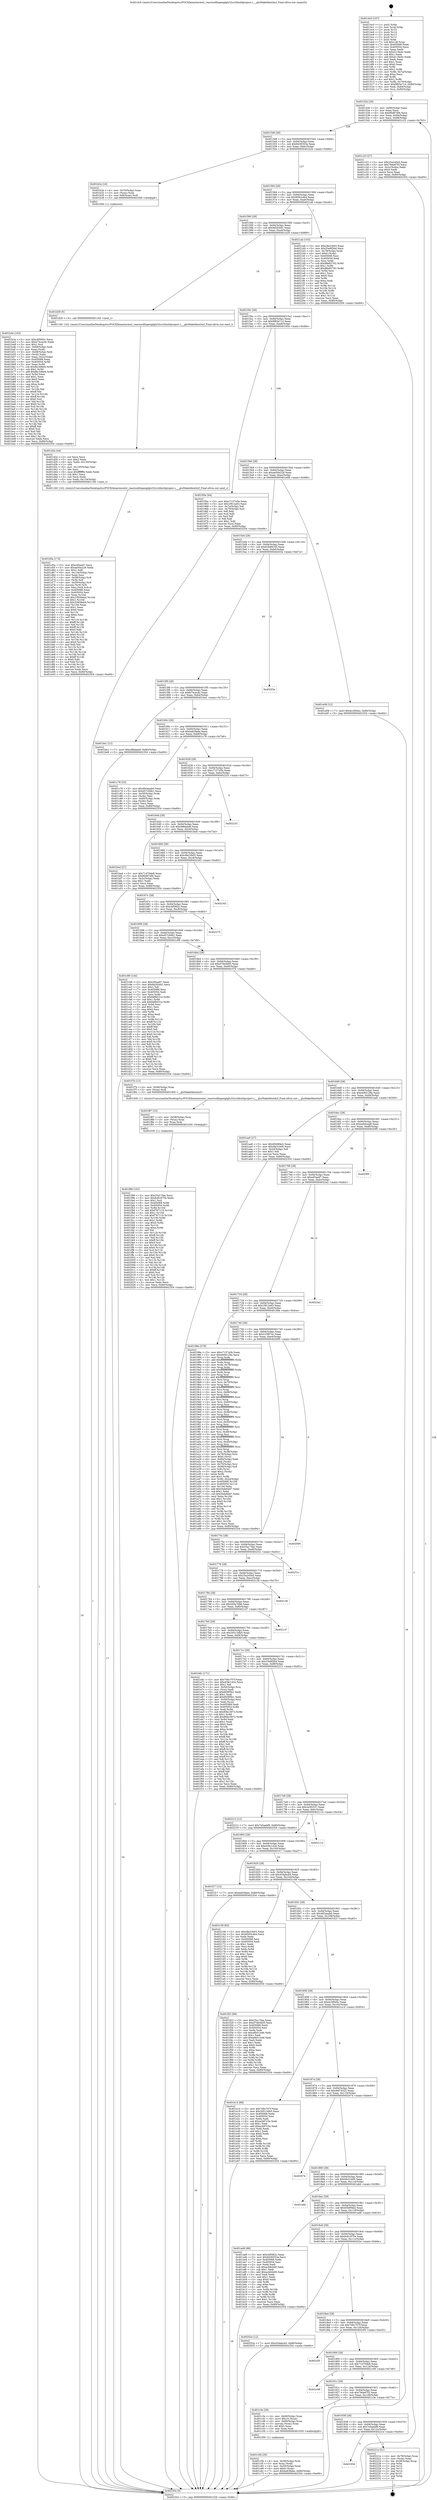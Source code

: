 digraph "0x4014c0" {
  label = "0x4014c0 (/mnt/c/Users/mathe/Desktop/tcc/POCII/binaries/extr_reactosdllopenglglu32srclibutilproject.c___gluMakeIdentityf_Final-ollvm.out::main(0))"
  labelloc = "t"
  node[shape=record]

  Entry [label="",width=0.3,height=0.3,shape=circle,fillcolor=black,style=filled]
  "0x40152b" [label="{
     0x40152b [29]\l
     | [instrs]\l
     &nbsp;&nbsp;0x40152b \<+3\>: mov -0x80(%rbp),%eax\l
     &nbsp;&nbsp;0x40152e \<+2\>: mov %eax,%ecx\l
     &nbsp;&nbsp;0x401530 \<+6\>: sub $0x86d87df4,%ecx\l
     &nbsp;&nbsp;0x401536 \<+6\>: mov %eax,-0x94(%rbp)\l
     &nbsp;&nbsp;0x40153c \<+6\>: mov %ecx,-0x98(%rbp)\l
     &nbsp;&nbsp;0x401542 \<+6\>: je 0000000000401c23 \<main+0x763\>\l
  }"]
  "0x401c23" [label="{
     0x401c23 [27]\l
     | [instrs]\l
     &nbsp;&nbsp;0x401c23 \<+5\>: mov $0x25a245e5,%eax\l
     &nbsp;&nbsp;0x401c28 \<+5\>: mov $0x78de87f3,%ecx\l
     &nbsp;&nbsp;0x401c2d \<+3\>: mov -0x2c(%rbp),%edx\l
     &nbsp;&nbsp;0x401c30 \<+3\>: cmp $0x0,%edx\l
     &nbsp;&nbsp;0x401c33 \<+3\>: cmove %ecx,%eax\l
     &nbsp;&nbsp;0x401c36 \<+3\>: mov %eax,-0x80(%rbp)\l
     &nbsp;&nbsp;0x401c39 \<+5\>: jmp 0000000000402354 \<main+0xe94\>\l
  }"]
  "0x401548" [label="{
     0x401548 [28]\l
     | [instrs]\l
     &nbsp;&nbsp;0x401548 \<+5\>: jmp 000000000040154d \<main+0x8d\>\l
     &nbsp;&nbsp;0x40154d \<+6\>: mov -0x94(%rbp),%eax\l
     &nbsp;&nbsp;0x401553 \<+5\>: sub $0x9436553a,%eax\l
     &nbsp;&nbsp;0x401558 \<+6\>: mov %eax,-0x9c(%rbp)\l
     &nbsp;&nbsp;0x40155e \<+6\>: je 0000000000401b2e \<main+0x66e\>\l
  }"]
  Exit [label="",width=0.3,height=0.3,shape=circle,fillcolor=black,style=filled,peripheries=2]
  "0x401b2e" [label="{
     0x401b2e [16]\l
     | [instrs]\l
     &nbsp;&nbsp;0x401b2e \<+4\>: mov -0x70(%rbp),%rax\l
     &nbsp;&nbsp;0x401b32 \<+3\>: mov (%rax),%rax\l
     &nbsp;&nbsp;0x401b35 \<+4\>: mov 0x8(%rax),%rdi\l
     &nbsp;&nbsp;0x401b39 \<+5\>: call 0000000000401060 \<atoi@plt\>\l
     | [calls]\l
     &nbsp;&nbsp;0x401060 \{1\} (unknown)\l
  }"]
  "0x401564" [label="{
     0x401564 [28]\l
     | [instrs]\l
     &nbsp;&nbsp;0x401564 \<+5\>: jmp 0000000000401569 \<main+0xa9\>\l
     &nbsp;&nbsp;0x401569 \<+6\>: mov -0x94(%rbp),%eax\l
     &nbsp;&nbsp;0x40156f \<+5\>: sub $0x9593c4b4,%eax\l
     &nbsp;&nbsp;0x401574 \<+6\>: mov %eax,-0xa0(%rbp)\l
     &nbsp;&nbsp;0x40157a \<+6\>: je 00000000004021ab \<main+0xceb\>\l
  }"]
  "0x401954" [label="{
     0x401954\l
  }", style=dashed]
  "0x4021ab" [label="{
     0x4021ab [103]\l
     | [instrs]\l
     &nbsp;&nbsp;0x4021ab \<+5\>: mov $0xc8e23b03,%eax\l
     &nbsp;&nbsp;0x4021b0 \<+5\>: mov $0x33e8f26d,%ecx\l
     &nbsp;&nbsp;0x4021b5 \<+4\>: mov -0x78(%rbp),%rdx\l
     &nbsp;&nbsp;0x4021b9 \<+6\>: movl $0x0,(%rdx)\l
     &nbsp;&nbsp;0x4021bf \<+7\>: mov 0x405068,%esi\l
     &nbsp;&nbsp;0x4021c6 \<+7\>: mov 0x405054,%edi\l
     &nbsp;&nbsp;0x4021cd \<+3\>: mov %esi,%r8d\l
     &nbsp;&nbsp;0x4021d0 \<+7\>: sub $0x88e82762,%r8d\l
     &nbsp;&nbsp;0x4021d7 \<+4\>: sub $0x1,%r8d\l
     &nbsp;&nbsp;0x4021db \<+7\>: add $0x88e82762,%r8d\l
     &nbsp;&nbsp;0x4021e2 \<+4\>: imul %r8d,%esi\l
     &nbsp;&nbsp;0x4021e6 \<+3\>: and $0x1,%esi\l
     &nbsp;&nbsp;0x4021e9 \<+3\>: cmp $0x0,%esi\l
     &nbsp;&nbsp;0x4021ec \<+4\>: sete %r9b\l
     &nbsp;&nbsp;0x4021f0 \<+3\>: cmp $0xa,%edi\l
     &nbsp;&nbsp;0x4021f3 \<+4\>: setl %r10b\l
     &nbsp;&nbsp;0x4021f7 \<+3\>: mov %r9b,%r11b\l
     &nbsp;&nbsp;0x4021fa \<+3\>: and %r10b,%r11b\l
     &nbsp;&nbsp;0x4021fd \<+3\>: xor %r10b,%r9b\l
     &nbsp;&nbsp;0x402200 \<+3\>: or %r9b,%r11b\l
     &nbsp;&nbsp;0x402203 \<+4\>: test $0x1,%r11b\l
     &nbsp;&nbsp;0x402207 \<+3\>: cmovne %ecx,%eax\l
     &nbsp;&nbsp;0x40220a \<+3\>: mov %eax,-0x80(%rbp)\l
     &nbsp;&nbsp;0x40220d \<+5\>: jmp 0000000000402354 \<main+0xe94\>\l
  }"]
  "0x401580" [label="{
     0x401580 [28]\l
     | [instrs]\l
     &nbsp;&nbsp;0x401580 \<+5\>: jmp 0000000000401585 \<main+0xc5\>\l
     &nbsp;&nbsp;0x401585 \<+6\>: mov -0x94(%rbp),%eax\l
     &nbsp;&nbsp;0x40158b \<+5\>: sub $0x9d2fcb91,%eax\l
     &nbsp;&nbsp;0x401590 \<+6\>: mov %eax,-0xa4(%rbp)\l
     &nbsp;&nbsp;0x401596 \<+6\>: je 0000000000401d29 \<main+0x869\>\l
  }"]
  "0x40221e" [label="{
     0x40221e [21]\l
     | [instrs]\l
     &nbsp;&nbsp;0x40221e \<+4\>: mov -0x78(%rbp),%rax\l
     &nbsp;&nbsp;0x402222 \<+2\>: mov (%rax),%eax\l
     &nbsp;&nbsp;0x402224 \<+4\>: lea -0x28(%rbp),%rsp\l
     &nbsp;&nbsp;0x402228 \<+1\>: pop %rbx\l
     &nbsp;&nbsp;0x402229 \<+2\>: pop %r12\l
     &nbsp;&nbsp;0x40222b \<+2\>: pop %r13\l
     &nbsp;&nbsp;0x40222d \<+2\>: pop %r14\l
     &nbsp;&nbsp;0x40222f \<+2\>: pop %r15\l
     &nbsp;&nbsp;0x402231 \<+1\>: pop %rbp\l
     &nbsp;&nbsp;0x402232 \<+1\>: ret\l
  }"]
  "0x401d29" [label="{
     0x401d29 [5]\l
     | [instrs]\l
     &nbsp;&nbsp;0x401d29 \<+5\>: call 0000000000401160 \<next_i\>\l
     | [calls]\l
     &nbsp;&nbsp;0x401160 \{16\} (/mnt/c/Users/mathe/Desktop/tcc/POCII/binaries/extr_reactosdllopenglglu32srclibutilproject.c___gluMakeIdentityf_Final-ollvm.out::next_i)\l
  }"]
  "0x40159c" [label="{
     0x40159c [28]\l
     | [instrs]\l
     &nbsp;&nbsp;0x40159c \<+5\>: jmp 00000000004015a1 \<main+0xe1\>\l
     &nbsp;&nbsp;0x4015a1 \<+6\>: mov -0x94(%rbp),%eax\l
     &nbsp;&nbsp;0x4015a7 \<+5\>: sub $0x9f83e714,%eax\l
     &nbsp;&nbsp;0x4015ac \<+6\>: mov %eax,-0xa8(%rbp)\l
     &nbsp;&nbsp;0x4015b2 \<+6\>: je 000000000040195e \<main+0x49e\>\l
  }"]
  "0x401f96" [label="{
     0x401f96 [152]\l
     | [instrs]\l
     &nbsp;&nbsp;0x401f96 \<+5\>: mov $0x25a17fae,%ecx\l
     &nbsp;&nbsp;0x401f9b \<+5\>: mov $0x6c819754,%edx\l
     &nbsp;&nbsp;0x401fa0 \<+3\>: mov $0x1,%sil\l
     &nbsp;&nbsp;0x401fa3 \<+8\>: mov 0x405068,%r8d\l
     &nbsp;&nbsp;0x401fab \<+8\>: mov 0x405054,%r9d\l
     &nbsp;&nbsp;0x401fb3 \<+3\>: mov %r8d,%r10d\l
     &nbsp;&nbsp;0x401fb6 \<+7\>: add $0xf767110,%r10d\l
     &nbsp;&nbsp;0x401fbd \<+4\>: sub $0x1,%r10d\l
     &nbsp;&nbsp;0x401fc1 \<+7\>: sub $0xf767110,%r10d\l
     &nbsp;&nbsp;0x401fc8 \<+4\>: imul %r10d,%r8d\l
     &nbsp;&nbsp;0x401fcc \<+4\>: and $0x1,%r8d\l
     &nbsp;&nbsp;0x401fd0 \<+4\>: cmp $0x0,%r8d\l
     &nbsp;&nbsp;0x401fd4 \<+4\>: sete %r11b\l
     &nbsp;&nbsp;0x401fd8 \<+4\>: cmp $0xa,%r9d\l
     &nbsp;&nbsp;0x401fdc \<+3\>: setl %bl\l
     &nbsp;&nbsp;0x401fdf \<+3\>: mov %r11b,%r14b\l
     &nbsp;&nbsp;0x401fe2 \<+4\>: xor $0xff,%r14b\l
     &nbsp;&nbsp;0x401fe6 \<+3\>: mov %bl,%r15b\l
     &nbsp;&nbsp;0x401fe9 \<+4\>: xor $0xff,%r15b\l
     &nbsp;&nbsp;0x401fed \<+4\>: xor $0x0,%sil\l
     &nbsp;&nbsp;0x401ff1 \<+3\>: mov %r14b,%r12b\l
     &nbsp;&nbsp;0x401ff4 \<+4\>: and $0x0,%r12b\l
     &nbsp;&nbsp;0x401ff8 \<+3\>: and %sil,%r11b\l
     &nbsp;&nbsp;0x401ffb \<+3\>: mov %r15b,%r13b\l
     &nbsp;&nbsp;0x401ffe \<+4\>: and $0x0,%r13b\l
     &nbsp;&nbsp;0x402002 \<+3\>: and %sil,%bl\l
     &nbsp;&nbsp;0x402005 \<+3\>: or %r11b,%r12b\l
     &nbsp;&nbsp;0x402008 \<+3\>: or %bl,%r13b\l
     &nbsp;&nbsp;0x40200b \<+3\>: xor %r13b,%r12b\l
     &nbsp;&nbsp;0x40200e \<+3\>: or %r15b,%r14b\l
     &nbsp;&nbsp;0x402011 \<+4\>: xor $0xff,%r14b\l
     &nbsp;&nbsp;0x402015 \<+4\>: or $0x0,%sil\l
     &nbsp;&nbsp;0x402019 \<+3\>: and %sil,%r14b\l
     &nbsp;&nbsp;0x40201c \<+3\>: or %r14b,%r12b\l
     &nbsp;&nbsp;0x40201f \<+4\>: test $0x1,%r12b\l
     &nbsp;&nbsp;0x402023 \<+3\>: cmovne %edx,%ecx\l
     &nbsp;&nbsp;0x402026 \<+3\>: mov %ecx,-0x80(%rbp)\l
     &nbsp;&nbsp;0x402029 \<+5\>: jmp 0000000000402354 \<main+0xe94\>\l
  }"]
  "0x40195e" [label="{
     0x40195e [44]\l
     | [instrs]\l
     &nbsp;&nbsp;0x40195e \<+5\>: mov $0xc7157a5b,%eax\l
     &nbsp;&nbsp;0x401963 \<+5\>: mov $0x1f912a63,%ecx\l
     &nbsp;&nbsp;0x401968 \<+3\>: mov -0x7a(%rbp),%dl\l
     &nbsp;&nbsp;0x40196b \<+4\>: mov -0x79(%rbp),%sil\l
     &nbsp;&nbsp;0x40196f \<+3\>: mov %dl,%dil\l
     &nbsp;&nbsp;0x401972 \<+3\>: and %sil,%dil\l
     &nbsp;&nbsp;0x401975 \<+3\>: xor %sil,%dl\l
     &nbsp;&nbsp;0x401978 \<+3\>: or %dl,%dil\l
     &nbsp;&nbsp;0x40197b \<+4\>: test $0x1,%dil\l
     &nbsp;&nbsp;0x40197f \<+3\>: cmovne %ecx,%eax\l
     &nbsp;&nbsp;0x401982 \<+3\>: mov %eax,-0x80(%rbp)\l
     &nbsp;&nbsp;0x401985 \<+5\>: jmp 0000000000402354 \<main+0xe94\>\l
  }"]
  "0x4015b8" [label="{
     0x4015b8 [28]\l
     | [instrs]\l
     &nbsp;&nbsp;0x4015b8 \<+5\>: jmp 00000000004015bd \<main+0xfd\>\l
     &nbsp;&nbsp;0x4015bd \<+6\>: mov -0x94(%rbp),%eax\l
     &nbsp;&nbsp;0x4015c3 \<+5\>: sub $0xae50a229,%eax\l
     &nbsp;&nbsp;0x4015c8 \<+6\>: mov %eax,-0xac(%rbp)\l
     &nbsp;&nbsp;0x4015ce \<+6\>: je 0000000000401e08 \<main+0x948\>\l
  }"]
  "0x402354" [label="{
     0x402354 [5]\l
     | [instrs]\l
     &nbsp;&nbsp;0x402354 \<+5\>: jmp 000000000040152b \<main+0x6b\>\l
  }"]
  "0x4014c0" [label="{
     0x4014c0 [107]\l
     | [instrs]\l
     &nbsp;&nbsp;0x4014c0 \<+1\>: push %rbp\l
     &nbsp;&nbsp;0x4014c1 \<+3\>: mov %rsp,%rbp\l
     &nbsp;&nbsp;0x4014c4 \<+2\>: push %r15\l
     &nbsp;&nbsp;0x4014c6 \<+2\>: push %r14\l
     &nbsp;&nbsp;0x4014c8 \<+2\>: push %r13\l
     &nbsp;&nbsp;0x4014ca \<+2\>: push %r12\l
     &nbsp;&nbsp;0x4014cc \<+1\>: push %rbx\l
     &nbsp;&nbsp;0x4014cd \<+7\>: sub $0x128,%rsp\l
     &nbsp;&nbsp;0x4014d4 \<+7\>: mov 0x405068,%eax\l
     &nbsp;&nbsp;0x4014db \<+7\>: mov 0x405054,%ecx\l
     &nbsp;&nbsp;0x4014e2 \<+2\>: mov %eax,%edx\l
     &nbsp;&nbsp;0x4014e4 \<+6\>: sub $0xd118e4c,%edx\l
     &nbsp;&nbsp;0x4014ea \<+3\>: sub $0x1,%edx\l
     &nbsp;&nbsp;0x4014ed \<+6\>: add $0xd118e4c,%edx\l
     &nbsp;&nbsp;0x4014f3 \<+3\>: imul %edx,%eax\l
     &nbsp;&nbsp;0x4014f6 \<+3\>: and $0x1,%eax\l
     &nbsp;&nbsp;0x4014f9 \<+3\>: cmp $0x0,%eax\l
     &nbsp;&nbsp;0x4014fc \<+4\>: sete %r8b\l
     &nbsp;&nbsp;0x401500 \<+4\>: and $0x1,%r8b\l
     &nbsp;&nbsp;0x401504 \<+4\>: mov %r8b,-0x7a(%rbp)\l
     &nbsp;&nbsp;0x401508 \<+3\>: cmp $0xa,%ecx\l
     &nbsp;&nbsp;0x40150b \<+4\>: setl %r8b\l
     &nbsp;&nbsp;0x40150f \<+4\>: and $0x1,%r8b\l
     &nbsp;&nbsp;0x401513 \<+4\>: mov %r8b,-0x79(%rbp)\l
     &nbsp;&nbsp;0x401517 \<+7\>: movl $0x9f83e714,-0x80(%rbp)\l
     &nbsp;&nbsp;0x40151e \<+6\>: mov %edi,-0x84(%rbp)\l
     &nbsp;&nbsp;0x401524 \<+7\>: mov %rsi,-0x90(%rbp)\l
  }"]
  "0x401f87" [label="{
     0x401f87 [15]\l
     | [instrs]\l
     &nbsp;&nbsp;0x401f87 \<+4\>: mov -0x58(%rbp),%rax\l
     &nbsp;&nbsp;0x401f8b \<+3\>: mov (%rax),%rax\l
     &nbsp;&nbsp;0x401f8e \<+3\>: mov %rax,%rdi\l
     &nbsp;&nbsp;0x401f91 \<+5\>: call 0000000000401030 \<free@plt\>\l
     | [calls]\l
     &nbsp;&nbsp;0x401030 \{1\} (unknown)\l
  }"]
  "0x401e08" [label="{
     0x401e08 [12]\l
     | [instrs]\l
     &nbsp;&nbsp;0x401e08 \<+7\>: movl $0x4c2f0d4c,-0x80(%rbp)\l
     &nbsp;&nbsp;0x401e0f \<+5\>: jmp 0000000000402354 \<main+0xe94\>\l
  }"]
  "0x4015d4" [label="{
     0x4015d4 [28]\l
     | [instrs]\l
     &nbsp;&nbsp;0x4015d4 \<+5\>: jmp 00000000004015d9 \<main+0x119\>\l
     &nbsp;&nbsp;0x4015d9 \<+6\>: mov -0x94(%rbp),%eax\l
     &nbsp;&nbsp;0x4015df \<+5\>: sub $0xb3b89105,%eax\l
     &nbsp;&nbsp;0x4015e4 \<+6\>: mov %eax,-0xb0(%rbp)\l
     &nbsp;&nbsp;0x4015ea \<+6\>: je 000000000040203a \<main+0xb7a\>\l
  }"]
  "0x401d5a" [label="{
     0x401d5a [174]\l
     | [instrs]\l
     &nbsp;&nbsp;0x401d5a \<+5\>: mov $0xc65aa97,%ecx\l
     &nbsp;&nbsp;0x401d5f \<+5\>: mov $0xae50a229,%edx\l
     &nbsp;&nbsp;0x401d64 \<+3\>: mov $0x1,%dil\l
     &nbsp;&nbsp;0x401d67 \<+6\>: mov -0x134(%rbp),%esi\l
     &nbsp;&nbsp;0x401d6d \<+3\>: imul %eax,%esi\l
     &nbsp;&nbsp;0x401d70 \<+4\>: mov -0x58(%rbp),%r8\l
     &nbsp;&nbsp;0x401d74 \<+3\>: mov (%r8),%r8\l
     &nbsp;&nbsp;0x401d77 \<+4\>: mov -0x50(%rbp),%r9\l
     &nbsp;&nbsp;0x401d7b \<+3\>: movslq (%r9),%r9\l
     &nbsp;&nbsp;0x401d7e \<+4\>: mov %esi,(%r8,%r9,4)\l
     &nbsp;&nbsp;0x401d82 \<+7\>: mov 0x405068,%eax\l
     &nbsp;&nbsp;0x401d89 \<+7\>: mov 0x405054,%esi\l
     &nbsp;&nbsp;0x401d90 \<+3\>: mov %eax,%r10d\l
     &nbsp;&nbsp;0x401d93 \<+7\>: add $0x33939eb4,%r10d\l
     &nbsp;&nbsp;0x401d9a \<+4\>: sub $0x1,%r10d\l
     &nbsp;&nbsp;0x401d9e \<+7\>: sub $0x33939eb4,%r10d\l
     &nbsp;&nbsp;0x401da5 \<+4\>: imul %r10d,%eax\l
     &nbsp;&nbsp;0x401da9 \<+3\>: and $0x1,%eax\l
     &nbsp;&nbsp;0x401dac \<+3\>: cmp $0x0,%eax\l
     &nbsp;&nbsp;0x401daf \<+4\>: sete %r11b\l
     &nbsp;&nbsp;0x401db3 \<+3\>: cmp $0xa,%esi\l
     &nbsp;&nbsp;0x401db6 \<+3\>: setl %bl\l
     &nbsp;&nbsp;0x401db9 \<+3\>: mov %r11b,%r14b\l
     &nbsp;&nbsp;0x401dbc \<+4\>: xor $0xff,%r14b\l
     &nbsp;&nbsp;0x401dc0 \<+3\>: mov %bl,%r15b\l
     &nbsp;&nbsp;0x401dc3 \<+4\>: xor $0xff,%r15b\l
     &nbsp;&nbsp;0x401dc7 \<+4\>: xor $0x0,%dil\l
     &nbsp;&nbsp;0x401dcb \<+3\>: mov %r14b,%r12b\l
     &nbsp;&nbsp;0x401dce \<+4\>: and $0x0,%r12b\l
     &nbsp;&nbsp;0x401dd2 \<+3\>: and %dil,%r11b\l
     &nbsp;&nbsp;0x401dd5 \<+3\>: mov %r15b,%r13b\l
     &nbsp;&nbsp;0x401dd8 \<+4\>: and $0x0,%r13b\l
     &nbsp;&nbsp;0x401ddc \<+3\>: and %dil,%bl\l
     &nbsp;&nbsp;0x401ddf \<+3\>: or %r11b,%r12b\l
     &nbsp;&nbsp;0x401de2 \<+3\>: or %bl,%r13b\l
     &nbsp;&nbsp;0x401de5 \<+3\>: xor %r13b,%r12b\l
     &nbsp;&nbsp;0x401de8 \<+3\>: or %r15b,%r14b\l
     &nbsp;&nbsp;0x401deb \<+4\>: xor $0xff,%r14b\l
     &nbsp;&nbsp;0x401def \<+4\>: or $0x0,%dil\l
     &nbsp;&nbsp;0x401df3 \<+3\>: and %dil,%r14b\l
     &nbsp;&nbsp;0x401df6 \<+3\>: or %r14b,%r12b\l
     &nbsp;&nbsp;0x401df9 \<+4\>: test $0x1,%r12b\l
     &nbsp;&nbsp;0x401dfd \<+3\>: cmovne %edx,%ecx\l
     &nbsp;&nbsp;0x401e00 \<+3\>: mov %ecx,-0x80(%rbp)\l
     &nbsp;&nbsp;0x401e03 \<+5\>: jmp 0000000000402354 \<main+0xe94\>\l
  }"]
  "0x40203a" [label="{
     0x40203a\l
  }", style=dashed]
  "0x4015f0" [label="{
     0x4015f0 [28]\l
     | [instrs]\l
     &nbsp;&nbsp;0x4015f0 \<+5\>: jmp 00000000004015f5 \<main+0x135\>\l
     &nbsp;&nbsp;0x4015f5 \<+6\>: mov -0x94(%rbp),%eax\l
     &nbsp;&nbsp;0x4015fb \<+5\>: sub $0xb74cecdc,%eax\l
     &nbsp;&nbsp;0x401600 \<+6\>: mov %eax,-0xb4(%rbp)\l
     &nbsp;&nbsp;0x401606 \<+6\>: je 0000000000401be1 \<main+0x721\>\l
  }"]
  "0x401d2e" [label="{
     0x401d2e [44]\l
     | [instrs]\l
     &nbsp;&nbsp;0x401d2e \<+2\>: xor %ecx,%ecx\l
     &nbsp;&nbsp;0x401d30 \<+5\>: mov $0x2,%edx\l
     &nbsp;&nbsp;0x401d35 \<+6\>: mov %edx,-0x130(%rbp)\l
     &nbsp;&nbsp;0x401d3b \<+1\>: cltd\l
     &nbsp;&nbsp;0x401d3c \<+6\>: mov -0x130(%rbp),%esi\l
     &nbsp;&nbsp;0x401d42 \<+2\>: idiv %esi\l
     &nbsp;&nbsp;0x401d44 \<+6\>: imul $0xfffffffe,%edx,%edx\l
     &nbsp;&nbsp;0x401d4a \<+3\>: sub $0x1,%ecx\l
     &nbsp;&nbsp;0x401d4d \<+2\>: sub %ecx,%edx\l
     &nbsp;&nbsp;0x401d4f \<+6\>: mov %edx,-0x134(%rbp)\l
     &nbsp;&nbsp;0x401d55 \<+5\>: call 0000000000401160 \<next_i\>\l
     | [calls]\l
     &nbsp;&nbsp;0x401160 \{16\} (/mnt/c/Users/mathe/Desktop/tcc/POCII/binaries/extr_reactosdllopenglglu32srclibutilproject.c___gluMakeIdentityf_Final-ollvm.out::next_i)\l
  }"]
  "0x401be1" [label="{
     0x401be1 [12]\l
     | [instrs]\l
     &nbsp;&nbsp;0x401be1 \<+7\>: movl $0xc88daae6,-0x80(%rbp)\l
     &nbsp;&nbsp;0x401be8 \<+5\>: jmp 0000000000402354 \<main+0xe94\>\l
  }"]
  "0x40160c" [label="{
     0x40160c [28]\l
     | [instrs]\l
     &nbsp;&nbsp;0x40160c \<+5\>: jmp 0000000000401611 \<main+0x151\>\l
     &nbsp;&nbsp;0x401611 \<+6\>: mov -0x94(%rbp),%eax\l
     &nbsp;&nbsp;0x401617 \<+5\>: sub $0xbe63fabe,%eax\l
     &nbsp;&nbsp;0x40161c \<+6\>: mov %eax,-0xb8(%rbp)\l
     &nbsp;&nbsp;0x401622 \<+6\>: je 0000000000401c78 \<main+0x7b8\>\l
  }"]
  "0x401c5b" [label="{
     0x401c5b [29]\l
     | [instrs]\l
     &nbsp;&nbsp;0x401c5b \<+4\>: mov -0x58(%rbp),%rdi\l
     &nbsp;&nbsp;0x401c5f \<+3\>: mov %rax,(%rdi)\l
     &nbsp;&nbsp;0x401c62 \<+4\>: mov -0x50(%rbp),%rax\l
     &nbsp;&nbsp;0x401c66 \<+6\>: movl $0x0,(%rax)\l
     &nbsp;&nbsp;0x401c6c \<+7\>: movl $0xbe63fabe,-0x80(%rbp)\l
     &nbsp;&nbsp;0x401c73 \<+5\>: jmp 0000000000402354 \<main+0xe94\>\l
  }"]
  "0x401c78" [label="{
     0x401c78 [33]\l
     | [instrs]\l
     &nbsp;&nbsp;0x401c78 \<+5\>: mov $0x493aaab0,%eax\l
     &nbsp;&nbsp;0x401c7d \<+5\>: mov $0xd57c94b1,%ecx\l
     &nbsp;&nbsp;0x401c82 \<+4\>: mov -0x50(%rbp),%rdx\l
     &nbsp;&nbsp;0x401c86 \<+2\>: mov (%rdx),%esi\l
     &nbsp;&nbsp;0x401c88 \<+4\>: mov -0x60(%rbp),%rdx\l
     &nbsp;&nbsp;0x401c8c \<+2\>: cmp (%rdx),%esi\l
     &nbsp;&nbsp;0x401c8e \<+3\>: cmovl %ecx,%eax\l
     &nbsp;&nbsp;0x401c91 \<+3\>: mov %eax,-0x80(%rbp)\l
     &nbsp;&nbsp;0x401c94 \<+5\>: jmp 0000000000402354 \<main+0xe94\>\l
  }"]
  "0x401628" [label="{
     0x401628 [28]\l
     | [instrs]\l
     &nbsp;&nbsp;0x401628 \<+5\>: jmp 000000000040162d \<main+0x16d\>\l
     &nbsp;&nbsp;0x40162d \<+6\>: mov -0x94(%rbp),%eax\l
     &nbsp;&nbsp;0x401633 \<+5\>: sub $0xc7157a5b,%eax\l
     &nbsp;&nbsp;0x401638 \<+6\>: mov %eax,-0xbc(%rbp)\l
     &nbsp;&nbsp;0x40163e \<+6\>: je 0000000000402233 \<main+0xd73\>\l
  }"]
  "0x401938" [label="{
     0x401938 [28]\l
     | [instrs]\l
     &nbsp;&nbsp;0x401938 \<+5\>: jmp 000000000040193d \<main+0x47d\>\l
     &nbsp;&nbsp;0x40193d \<+6\>: mov -0x94(%rbp),%eax\l
     &nbsp;&nbsp;0x401943 \<+5\>: sub $0x7e5aabf9,%eax\l
     &nbsp;&nbsp;0x401948 \<+6\>: mov %eax,-0x12c(%rbp)\l
     &nbsp;&nbsp;0x40194e \<+6\>: je 000000000040221e \<main+0xd5e\>\l
  }"]
  "0x402233" [label="{
     0x402233\l
  }", style=dashed]
  "0x401644" [label="{
     0x401644 [28]\l
     | [instrs]\l
     &nbsp;&nbsp;0x401644 \<+5\>: jmp 0000000000401649 \<main+0x189\>\l
     &nbsp;&nbsp;0x401649 \<+6\>: mov -0x94(%rbp),%eax\l
     &nbsp;&nbsp;0x40164f \<+5\>: sub $0xc88daae6,%eax\l
     &nbsp;&nbsp;0x401654 \<+6\>: mov %eax,-0xc0(%rbp)\l
     &nbsp;&nbsp;0x40165a \<+6\>: je 0000000000401bed \<main+0x72d\>\l
  }"]
  "0x401c3e" [label="{
     0x401c3e [29]\l
     | [instrs]\l
     &nbsp;&nbsp;0x401c3e \<+4\>: mov -0x60(%rbp),%rax\l
     &nbsp;&nbsp;0x401c42 \<+6\>: movl $0x10,(%rax)\l
     &nbsp;&nbsp;0x401c48 \<+4\>: mov -0x60(%rbp),%rax\l
     &nbsp;&nbsp;0x401c4c \<+3\>: movslq (%rax),%rax\l
     &nbsp;&nbsp;0x401c4f \<+4\>: shl $0x2,%rax\l
     &nbsp;&nbsp;0x401c53 \<+3\>: mov %rax,%rdi\l
     &nbsp;&nbsp;0x401c56 \<+5\>: call 0000000000401050 \<malloc@plt\>\l
     | [calls]\l
     &nbsp;&nbsp;0x401050 \{1\} (unknown)\l
  }"]
  "0x401bed" [label="{
     0x401bed [27]\l
     | [instrs]\l
     &nbsp;&nbsp;0x401bed \<+5\>: mov $0x71d70de8,%eax\l
     &nbsp;&nbsp;0x401bf2 \<+5\>: mov $0x86d87df4,%ecx\l
     &nbsp;&nbsp;0x401bf7 \<+3\>: mov -0x2c(%rbp),%edx\l
     &nbsp;&nbsp;0x401bfa \<+3\>: cmp $0x1,%edx\l
     &nbsp;&nbsp;0x401bfd \<+3\>: cmovl %ecx,%eax\l
     &nbsp;&nbsp;0x401c00 \<+3\>: mov %eax,-0x80(%rbp)\l
     &nbsp;&nbsp;0x401c03 \<+5\>: jmp 0000000000402354 \<main+0xe94\>\l
  }"]
  "0x401660" [label="{
     0x401660 [28]\l
     | [instrs]\l
     &nbsp;&nbsp;0x401660 \<+5\>: jmp 0000000000401665 \<main+0x1a5\>\l
     &nbsp;&nbsp;0x401665 \<+6\>: mov -0x94(%rbp),%eax\l
     &nbsp;&nbsp;0x40166b \<+5\>: sub $0xc8e23b03,%eax\l
     &nbsp;&nbsp;0x401670 \<+6\>: mov %eax,-0xc4(%rbp)\l
     &nbsp;&nbsp;0x401676 \<+6\>: je 0000000000402343 \<main+0xe83\>\l
  }"]
  "0x40191c" [label="{
     0x40191c [28]\l
     | [instrs]\l
     &nbsp;&nbsp;0x40191c \<+5\>: jmp 0000000000401921 \<main+0x461\>\l
     &nbsp;&nbsp;0x401921 \<+6\>: mov -0x94(%rbp),%eax\l
     &nbsp;&nbsp;0x401927 \<+5\>: sub $0x78de87f3,%eax\l
     &nbsp;&nbsp;0x40192c \<+6\>: mov %eax,-0x128(%rbp)\l
     &nbsp;&nbsp;0x401932 \<+6\>: je 0000000000401c3e \<main+0x77e\>\l
  }"]
  "0x402343" [label="{
     0x402343\l
  }", style=dashed]
  "0x40167c" [label="{
     0x40167c [28]\l
     | [instrs]\l
     &nbsp;&nbsp;0x40167c \<+5\>: jmp 0000000000401681 \<main+0x1c1\>\l
     &nbsp;&nbsp;0x401681 \<+6\>: mov -0x94(%rbp),%eax\l
     &nbsp;&nbsp;0x401687 \<+5\>: sub $0xcbf5fd2c,%eax\l
     &nbsp;&nbsp;0x40168c \<+6\>: mov %eax,-0xc8(%rbp)\l
     &nbsp;&nbsp;0x401692 \<+6\>: je 0000000000402275 \<main+0xdb5\>\l
  }"]
  "0x401c08" [label="{
     0x401c08\l
  }", style=dashed]
  "0x402275" [label="{
     0x402275\l
  }", style=dashed]
  "0x401698" [label="{
     0x401698 [28]\l
     | [instrs]\l
     &nbsp;&nbsp;0x401698 \<+5\>: jmp 000000000040169d \<main+0x1dd\>\l
     &nbsp;&nbsp;0x40169d \<+6\>: mov -0x94(%rbp),%eax\l
     &nbsp;&nbsp;0x4016a3 \<+5\>: sub $0xd57c94b1,%eax\l
     &nbsp;&nbsp;0x4016a8 \<+6\>: mov %eax,-0xcc(%rbp)\l
     &nbsp;&nbsp;0x4016ae \<+6\>: je 0000000000401c99 \<main+0x7d9\>\l
  }"]
  "0x401900" [label="{
     0x401900 [28]\l
     | [instrs]\l
     &nbsp;&nbsp;0x401900 \<+5\>: jmp 0000000000401905 \<main+0x445\>\l
     &nbsp;&nbsp;0x401905 \<+6\>: mov -0x94(%rbp),%eax\l
     &nbsp;&nbsp;0x40190b \<+5\>: sub $0x71d70de8,%eax\l
     &nbsp;&nbsp;0x401910 \<+6\>: mov %eax,-0x124(%rbp)\l
     &nbsp;&nbsp;0x401916 \<+6\>: je 0000000000401c08 \<main+0x748\>\l
  }"]
  "0x401c99" [label="{
     0x401c99 [144]\l
     | [instrs]\l
     &nbsp;&nbsp;0x401c99 \<+5\>: mov $0xc65aa97,%eax\l
     &nbsp;&nbsp;0x401c9e \<+5\>: mov $0x9d2fcb91,%ecx\l
     &nbsp;&nbsp;0x401ca3 \<+2\>: mov $0x1,%dl\l
     &nbsp;&nbsp;0x401ca5 \<+7\>: mov 0x405068,%esi\l
     &nbsp;&nbsp;0x401cac \<+7\>: mov 0x405054,%edi\l
     &nbsp;&nbsp;0x401cb3 \<+3\>: mov %esi,%r8d\l
     &nbsp;&nbsp;0x401cb6 \<+7\>: sub $0x6dfb031e,%r8d\l
     &nbsp;&nbsp;0x401cbd \<+4\>: sub $0x1,%r8d\l
     &nbsp;&nbsp;0x401cc1 \<+7\>: add $0x6dfb031e,%r8d\l
     &nbsp;&nbsp;0x401cc8 \<+4\>: imul %r8d,%esi\l
     &nbsp;&nbsp;0x401ccc \<+3\>: and $0x1,%esi\l
     &nbsp;&nbsp;0x401ccf \<+3\>: cmp $0x0,%esi\l
     &nbsp;&nbsp;0x401cd2 \<+4\>: sete %r9b\l
     &nbsp;&nbsp;0x401cd6 \<+3\>: cmp $0xa,%edi\l
     &nbsp;&nbsp;0x401cd9 \<+4\>: setl %r10b\l
     &nbsp;&nbsp;0x401cdd \<+3\>: mov %r9b,%r11b\l
     &nbsp;&nbsp;0x401ce0 \<+4\>: xor $0xff,%r11b\l
     &nbsp;&nbsp;0x401ce4 \<+3\>: mov %r10b,%bl\l
     &nbsp;&nbsp;0x401ce7 \<+3\>: xor $0xff,%bl\l
     &nbsp;&nbsp;0x401cea \<+3\>: xor $0x0,%dl\l
     &nbsp;&nbsp;0x401ced \<+3\>: mov %r11b,%r14b\l
     &nbsp;&nbsp;0x401cf0 \<+4\>: and $0x0,%r14b\l
     &nbsp;&nbsp;0x401cf4 \<+3\>: and %dl,%r9b\l
     &nbsp;&nbsp;0x401cf7 \<+3\>: mov %bl,%r15b\l
     &nbsp;&nbsp;0x401cfa \<+4\>: and $0x0,%r15b\l
     &nbsp;&nbsp;0x401cfe \<+3\>: and %dl,%r10b\l
     &nbsp;&nbsp;0x401d01 \<+3\>: or %r9b,%r14b\l
     &nbsp;&nbsp;0x401d04 \<+3\>: or %r10b,%r15b\l
     &nbsp;&nbsp;0x401d07 \<+3\>: xor %r15b,%r14b\l
     &nbsp;&nbsp;0x401d0a \<+3\>: or %bl,%r11b\l
     &nbsp;&nbsp;0x401d0d \<+4\>: xor $0xff,%r11b\l
     &nbsp;&nbsp;0x401d11 \<+3\>: or $0x0,%dl\l
     &nbsp;&nbsp;0x401d14 \<+3\>: and %dl,%r11b\l
     &nbsp;&nbsp;0x401d17 \<+3\>: or %r11b,%r14b\l
     &nbsp;&nbsp;0x401d1a \<+4\>: test $0x1,%r14b\l
     &nbsp;&nbsp;0x401d1e \<+3\>: cmovne %ecx,%eax\l
     &nbsp;&nbsp;0x401d21 \<+3\>: mov %eax,-0x80(%rbp)\l
     &nbsp;&nbsp;0x401d24 \<+5\>: jmp 0000000000402354 \<main+0xe94\>\l
  }"]
  "0x4016b4" [label="{
     0x4016b4 [28]\l
     | [instrs]\l
     &nbsp;&nbsp;0x4016b4 \<+5\>: jmp 00000000004016b9 \<main+0x1f9\>\l
     &nbsp;&nbsp;0x4016b9 \<+6\>: mov -0x94(%rbp),%eax\l
     &nbsp;&nbsp;0x4016bf \<+5\>: sub $0xd74b5b05,%eax\l
     &nbsp;&nbsp;0x4016c4 \<+6\>: mov %eax,-0xd0(%rbp)\l
     &nbsp;&nbsp;0x4016ca \<+6\>: je 0000000000401f7b \<main+0xabb\>\l
  }"]
  "0x4022f5" [label="{
     0x4022f5\l
  }", style=dashed]
  "0x401f7b" [label="{
     0x401f7b [12]\l
     | [instrs]\l
     &nbsp;&nbsp;0x401f7b \<+4\>: mov -0x58(%rbp),%rax\l
     &nbsp;&nbsp;0x401f7f \<+3\>: mov (%rax),%rdi\l
     &nbsp;&nbsp;0x401f82 \<+5\>: call 0000000000401400 \<__gluMakeIdentityf\>\l
     | [calls]\l
     &nbsp;&nbsp;0x401400 \{1\} (/mnt/c/Users/mathe/Desktop/tcc/POCII/binaries/extr_reactosdllopenglglu32srclibutilproject.c___gluMakeIdentityf_Final-ollvm.out::__gluMakeIdentityf)\l
  }"]
  "0x4016d0" [label="{
     0x4016d0 [28]\l
     | [instrs]\l
     &nbsp;&nbsp;0x4016d0 \<+5\>: jmp 00000000004016d5 \<main+0x215\>\l
     &nbsp;&nbsp;0x4016d5 \<+6\>: mov -0x94(%rbp),%eax\l
     &nbsp;&nbsp;0x4016db \<+5\>: sub $0xeb94129a,%eax\l
     &nbsp;&nbsp;0x4016e0 \<+6\>: mov %eax,-0xd4(%rbp)\l
     &nbsp;&nbsp;0x4016e6 \<+6\>: je 0000000000401aa0 \<main+0x5e0\>\l
  }"]
  "0x4018e4" [label="{
     0x4018e4 [28]\l
     | [instrs]\l
     &nbsp;&nbsp;0x4018e4 \<+5\>: jmp 00000000004018e9 \<main+0x429\>\l
     &nbsp;&nbsp;0x4018e9 \<+6\>: mov -0x94(%rbp),%eax\l
     &nbsp;&nbsp;0x4018ef \<+5\>: sub $0x706c707f,%eax\l
     &nbsp;&nbsp;0x4018f4 \<+6\>: mov %eax,-0x120(%rbp)\l
     &nbsp;&nbsp;0x4018fa \<+6\>: je 00000000004022f5 \<main+0xe35\>\l
  }"]
  "0x401aa0" [label="{
     0x401aa0 [27]\l
     | [instrs]\l
     &nbsp;&nbsp;0x401aa0 \<+5\>: mov $0x65b9f4e2,%eax\l
     &nbsp;&nbsp;0x401aa5 \<+5\>: mov $0x4fe31b00,%ecx\l
     &nbsp;&nbsp;0x401aaa \<+3\>: mov -0x2d(%rbp),%dl\l
     &nbsp;&nbsp;0x401aad \<+3\>: test $0x1,%dl\l
     &nbsp;&nbsp;0x401ab0 \<+3\>: cmovne %ecx,%eax\l
     &nbsp;&nbsp;0x401ab3 \<+3\>: mov %eax,-0x80(%rbp)\l
     &nbsp;&nbsp;0x401ab6 \<+5\>: jmp 0000000000402354 \<main+0xe94\>\l
  }"]
  "0x4016ec" [label="{
     0x4016ec [28]\l
     | [instrs]\l
     &nbsp;&nbsp;0x4016ec \<+5\>: jmp 00000000004016f1 \<main+0x231\>\l
     &nbsp;&nbsp;0x4016f1 \<+6\>: mov -0x94(%rbp),%eax\l
     &nbsp;&nbsp;0x4016f7 \<+5\>: sub $0xee9dcea8,%eax\l
     &nbsp;&nbsp;0x4016fc \<+6\>: mov %eax,-0xd8(%rbp)\l
     &nbsp;&nbsp;0x401702 \<+6\>: je 00000000004020f5 \<main+0xc35\>\l
  }"]
  "0x40202e" [label="{
     0x40202e [12]\l
     | [instrs]\l
     &nbsp;&nbsp;0x40202e \<+7\>: movl $0x454abcb5,-0x80(%rbp)\l
     &nbsp;&nbsp;0x402035 \<+5\>: jmp 0000000000402354 \<main+0xe94\>\l
  }"]
  "0x4020f5" [label="{
     0x4020f5\l
  }", style=dashed]
  "0x401708" [label="{
     0x401708 [28]\l
     | [instrs]\l
     &nbsp;&nbsp;0x401708 \<+5\>: jmp 000000000040170d \<main+0x24d\>\l
     &nbsp;&nbsp;0x40170d \<+6\>: mov -0x94(%rbp),%eax\l
     &nbsp;&nbsp;0x401713 \<+5\>: sub $0xc65aa97,%eax\l
     &nbsp;&nbsp;0x401718 \<+6\>: mov %eax,-0xdc(%rbp)\l
     &nbsp;&nbsp;0x40171e \<+6\>: je 00000000004022a2 \<main+0xde2\>\l
  }"]
  "0x401b3e" [label="{
     0x401b3e [163]\l
     | [instrs]\l
     &nbsp;&nbsp;0x401b3e \<+5\>: mov $0xcbf5fd2c,%ecx\l
     &nbsp;&nbsp;0x401b43 \<+5\>: mov $0xb74cecdc,%edx\l
     &nbsp;&nbsp;0x401b48 \<+3\>: mov $0x1,%sil\l
     &nbsp;&nbsp;0x401b4b \<+4\>: mov -0x68(%rbp),%rdi\l
     &nbsp;&nbsp;0x401b4f \<+2\>: mov %eax,(%rdi)\l
     &nbsp;&nbsp;0x401b51 \<+4\>: mov -0x68(%rbp),%rdi\l
     &nbsp;&nbsp;0x401b55 \<+2\>: mov (%rdi),%eax\l
     &nbsp;&nbsp;0x401b57 \<+3\>: mov %eax,-0x2c(%rbp)\l
     &nbsp;&nbsp;0x401b5a \<+7\>: mov 0x405068,%eax\l
     &nbsp;&nbsp;0x401b61 \<+8\>: mov 0x405054,%r8d\l
     &nbsp;&nbsp;0x401b69 \<+3\>: mov %eax,%r9d\l
     &nbsp;&nbsp;0x401b6c \<+7\>: sub $0xfbc3d6d4,%r9d\l
     &nbsp;&nbsp;0x401b73 \<+4\>: sub $0x1,%r9d\l
     &nbsp;&nbsp;0x401b77 \<+7\>: add $0xfbc3d6d4,%r9d\l
     &nbsp;&nbsp;0x401b7e \<+4\>: imul %r9d,%eax\l
     &nbsp;&nbsp;0x401b82 \<+3\>: and $0x1,%eax\l
     &nbsp;&nbsp;0x401b85 \<+3\>: cmp $0x0,%eax\l
     &nbsp;&nbsp;0x401b88 \<+4\>: sete %r10b\l
     &nbsp;&nbsp;0x401b8c \<+4\>: cmp $0xa,%r8d\l
     &nbsp;&nbsp;0x401b90 \<+4\>: setl %r11b\l
     &nbsp;&nbsp;0x401b94 \<+3\>: mov %r10b,%bl\l
     &nbsp;&nbsp;0x401b97 \<+3\>: xor $0xff,%bl\l
     &nbsp;&nbsp;0x401b9a \<+3\>: mov %r11b,%r14b\l
     &nbsp;&nbsp;0x401b9d \<+4\>: xor $0xff,%r14b\l
     &nbsp;&nbsp;0x401ba1 \<+4\>: xor $0x0,%sil\l
     &nbsp;&nbsp;0x401ba5 \<+3\>: mov %bl,%r15b\l
     &nbsp;&nbsp;0x401ba8 \<+4\>: and $0x0,%r15b\l
     &nbsp;&nbsp;0x401bac \<+3\>: and %sil,%r10b\l
     &nbsp;&nbsp;0x401baf \<+3\>: mov %r14b,%r12b\l
     &nbsp;&nbsp;0x401bb2 \<+4\>: and $0x0,%r12b\l
     &nbsp;&nbsp;0x401bb6 \<+3\>: and %sil,%r11b\l
     &nbsp;&nbsp;0x401bb9 \<+3\>: or %r10b,%r15b\l
     &nbsp;&nbsp;0x401bbc \<+3\>: or %r11b,%r12b\l
     &nbsp;&nbsp;0x401bbf \<+3\>: xor %r12b,%r15b\l
     &nbsp;&nbsp;0x401bc2 \<+3\>: or %r14b,%bl\l
     &nbsp;&nbsp;0x401bc5 \<+3\>: xor $0xff,%bl\l
     &nbsp;&nbsp;0x401bc8 \<+4\>: or $0x0,%sil\l
     &nbsp;&nbsp;0x401bcc \<+3\>: and %sil,%bl\l
     &nbsp;&nbsp;0x401bcf \<+3\>: or %bl,%r15b\l
     &nbsp;&nbsp;0x401bd2 \<+4\>: test $0x1,%r15b\l
     &nbsp;&nbsp;0x401bd6 \<+3\>: cmovne %edx,%ecx\l
     &nbsp;&nbsp;0x401bd9 \<+3\>: mov %ecx,-0x80(%rbp)\l
     &nbsp;&nbsp;0x401bdc \<+5\>: jmp 0000000000402354 \<main+0xe94\>\l
  }"]
  "0x4022a2" [label="{
     0x4022a2\l
  }", style=dashed]
  "0x401724" [label="{
     0x401724 [28]\l
     | [instrs]\l
     &nbsp;&nbsp;0x401724 \<+5\>: jmp 0000000000401729 \<main+0x269\>\l
     &nbsp;&nbsp;0x401729 \<+6\>: mov -0x94(%rbp),%eax\l
     &nbsp;&nbsp;0x40172f \<+5\>: sub $0x1f912a63,%eax\l
     &nbsp;&nbsp;0x401734 \<+6\>: mov %eax,-0xe0(%rbp)\l
     &nbsp;&nbsp;0x40173a \<+6\>: je 000000000040198a \<main+0x4ca\>\l
  }"]
  "0x4018c8" [label="{
     0x4018c8 [28]\l
     | [instrs]\l
     &nbsp;&nbsp;0x4018c8 \<+5\>: jmp 00000000004018cd \<main+0x40d\>\l
     &nbsp;&nbsp;0x4018cd \<+6\>: mov -0x94(%rbp),%eax\l
     &nbsp;&nbsp;0x4018d3 \<+5\>: sub $0x6c819754,%eax\l
     &nbsp;&nbsp;0x4018d8 \<+6\>: mov %eax,-0x11c(%rbp)\l
     &nbsp;&nbsp;0x4018de \<+6\>: je 000000000040202e \<main+0xb6e\>\l
  }"]
  "0x40198a" [label="{
     0x40198a [278]\l
     | [instrs]\l
     &nbsp;&nbsp;0x40198a \<+5\>: mov $0xc7157a5b,%eax\l
     &nbsp;&nbsp;0x40198f \<+5\>: mov $0xeb94129a,%ecx\l
     &nbsp;&nbsp;0x401994 \<+3\>: mov %rsp,%rdx\l
     &nbsp;&nbsp;0x401997 \<+4\>: add $0xfffffffffffffff0,%rdx\l
     &nbsp;&nbsp;0x40199b \<+3\>: mov %rdx,%rsp\l
     &nbsp;&nbsp;0x40199e \<+4\>: mov %rdx,-0x78(%rbp)\l
     &nbsp;&nbsp;0x4019a2 \<+3\>: mov %rsp,%rdx\l
     &nbsp;&nbsp;0x4019a5 \<+4\>: add $0xfffffffffffffff0,%rdx\l
     &nbsp;&nbsp;0x4019a9 \<+3\>: mov %rdx,%rsp\l
     &nbsp;&nbsp;0x4019ac \<+3\>: mov %rsp,%rsi\l
     &nbsp;&nbsp;0x4019af \<+4\>: add $0xfffffffffffffff0,%rsi\l
     &nbsp;&nbsp;0x4019b3 \<+3\>: mov %rsi,%rsp\l
     &nbsp;&nbsp;0x4019b6 \<+4\>: mov %rsi,-0x70(%rbp)\l
     &nbsp;&nbsp;0x4019ba \<+3\>: mov %rsp,%rsi\l
     &nbsp;&nbsp;0x4019bd \<+4\>: add $0xfffffffffffffff0,%rsi\l
     &nbsp;&nbsp;0x4019c1 \<+3\>: mov %rsi,%rsp\l
     &nbsp;&nbsp;0x4019c4 \<+4\>: mov %rsi,-0x68(%rbp)\l
     &nbsp;&nbsp;0x4019c8 \<+3\>: mov %rsp,%rsi\l
     &nbsp;&nbsp;0x4019cb \<+4\>: add $0xfffffffffffffff0,%rsi\l
     &nbsp;&nbsp;0x4019cf \<+3\>: mov %rsi,%rsp\l
     &nbsp;&nbsp;0x4019d2 \<+4\>: mov %rsi,-0x60(%rbp)\l
     &nbsp;&nbsp;0x4019d6 \<+3\>: mov %rsp,%rsi\l
     &nbsp;&nbsp;0x4019d9 \<+4\>: add $0xfffffffffffffff0,%rsi\l
     &nbsp;&nbsp;0x4019dd \<+3\>: mov %rsi,%rsp\l
     &nbsp;&nbsp;0x4019e0 \<+4\>: mov %rsi,-0x58(%rbp)\l
     &nbsp;&nbsp;0x4019e4 \<+3\>: mov %rsp,%rsi\l
     &nbsp;&nbsp;0x4019e7 \<+4\>: add $0xfffffffffffffff0,%rsi\l
     &nbsp;&nbsp;0x4019eb \<+3\>: mov %rsi,%rsp\l
     &nbsp;&nbsp;0x4019ee \<+4\>: mov %rsi,-0x50(%rbp)\l
     &nbsp;&nbsp;0x4019f2 \<+3\>: mov %rsp,%rsi\l
     &nbsp;&nbsp;0x4019f5 \<+4\>: add $0xfffffffffffffff0,%rsi\l
     &nbsp;&nbsp;0x4019f9 \<+3\>: mov %rsi,%rsp\l
     &nbsp;&nbsp;0x4019fc \<+4\>: mov %rsi,-0x48(%rbp)\l
     &nbsp;&nbsp;0x401a00 \<+3\>: mov %rsp,%rsi\l
     &nbsp;&nbsp;0x401a03 \<+4\>: add $0xfffffffffffffff0,%rsi\l
     &nbsp;&nbsp;0x401a07 \<+3\>: mov %rsi,%rsp\l
     &nbsp;&nbsp;0x401a0a \<+4\>: mov %rsi,-0x40(%rbp)\l
     &nbsp;&nbsp;0x401a0e \<+3\>: mov %rsp,%rsi\l
     &nbsp;&nbsp;0x401a11 \<+4\>: add $0xfffffffffffffff0,%rsi\l
     &nbsp;&nbsp;0x401a15 \<+3\>: mov %rsi,%rsp\l
     &nbsp;&nbsp;0x401a18 \<+4\>: mov %rsi,-0x38(%rbp)\l
     &nbsp;&nbsp;0x401a1c \<+4\>: mov -0x78(%rbp),%rsi\l
     &nbsp;&nbsp;0x401a20 \<+6\>: movl $0x0,(%rsi)\l
     &nbsp;&nbsp;0x401a26 \<+6\>: mov -0x84(%rbp),%edi\l
     &nbsp;&nbsp;0x401a2c \<+2\>: mov %edi,(%rdx)\l
     &nbsp;&nbsp;0x401a2e \<+4\>: mov -0x70(%rbp),%rsi\l
     &nbsp;&nbsp;0x401a32 \<+7\>: mov -0x90(%rbp),%r8\l
     &nbsp;&nbsp;0x401a39 \<+3\>: mov %r8,(%rsi)\l
     &nbsp;&nbsp;0x401a3c \<+3\>: cmpl $0x2,(%rdx)\l
     &nbsp;&nbsp;0x401a3f \<+4\>: setne %r9b\l
     &nbsp;&nbsp;0x401a43 \<+4\>: and $0x1,%r9b\l
     &nbsp;&nbsp;0x401a47 \<+4\>: mov %r9b,-0x2d(%rbp)\l
     &nbsp;&nbsp;0x401a4b \<+8\>: mov 0x405068,%r10d\l
     &nbsp;&nbsp;0x401a53 \<+8\>: mov 0x405054,%r11d\l
     &nbsp;&nbsp;0x401a5b \<+3\>: mov %r10d,%ebx\l
     &nbsp;&nbsp;0x401a5e \<+6\>: add $0x54de6dd7,%ebx\l
     &nbsp;&nbsp;0x401a64 \<+3\>: sub $0x1,%ebx\l
     &nbsp;&nbsp;0x401a67 \<+6\>: sub $0x54de6dd7,%ebx\l
     &nbsp;&nbsp;0x401a6d \<+4\>: imul %ebx,%r10d\l
     &nbsp;&nbsp;0x401a71 \<+4\>: and $0x1,%r10d\l
     &nbsp;&nbsp;0x401a75 \<+4\>: cmp $0x0,%r10d\l
     &nbsp;&nbsp;0x401a79 \<+4\>: sete %r9b\l
     &nbsp;&nbsp;0x401a7d \<+4\>: cmp $0xa,%r11d\l
     &nbsp;&nbsp;0x401a81 \<+4\>: setl %r14b\l
     &nbsp;&nbsp;0x401a85 \<+3\>: mov %r9b,%r15b\l
     &nbsp;&nbsp;0x401a88 \<+3\>: and %r14b,%r15b\l
     &nbsp;&nbsp;0x401a8b \<+3\>: xor %r14b,%r9b\l
     &nbsp;&nbsp;0x401a8e \<+3\>: or %r9b,%r15b\l
     &nbsp;&nbsp;0x401a91 \<+4\>: test $0x1,%r15b\l
     &nbsp;&nbsp;0x401a95 \<+3\>: cmovne %ecx,%eax\l
     &nbsp;&nbsp;0x401a98 \<+3\>: mov %eax,-0x80(%rbp)\l
     &nbsp;&nbsp;0x401a9b \<+5\>: jmp 0000000000402354 \<main+0xe94\>\l
  }"]
  "0x401740" [label="{
     0x401740 [28]\l
     | [instrs]\l
     &nbsp;&nbsp;0x401740 \<+5\>: jmp 0000000000401745 \<main+0x285\>\l
     &nbsp;&nbsp;0x401745 \<+6\>: mov -0x94(%rbp),%eax\l
     &nbsp;&nbsp;0x40174b \<+5\>: sub $0x210f07ec,%eax\l
     &nbsp;&nbsp;0x401750 \<+6\>: mov %eax,-0xe4(%rbp)\l
     &nbsp;&nbsp;0x401756 \<+6\>: je 0000000000402095 \<main+0xbd5\>\l
  }"]
  "0x401ad6" [label="{
     0x401ad6 [88]\l
     | [instrs]\l
     &nbsp;&nbsp;0x401ad6 \<+5\>: mov $0xcbf5fd2c,%eax\l
     &nbsp;&nbsp;0x401adb \<+5\>: mov $0x9436553a,%ecx\l
     &nbsp;&nbsp;0x401ae0 \<+7\>: mov 0x405068,%edx\l
     &nbsp;&nbsp;0x401ae7 \<+7\>: mov 0x405054,%esi\l
     &nbsp;&nbsp;0x401aee \<+2\>: mov %edx,%edi\l
     &nbsp;&nbsp;0x401af0 \<+6\>: sub $0xacb9cb00,%edi\l
     &nbsp;&nbsp;0x401af6 \<+3\>: sub $0x1,%edi\l
     &nbsp;&nbsp;0x401af9 \<+6\>: add $0xacb9cb00,%edi\l
     &nbsp;&nbsp;0x401aff \<+3\>: imul %edi,%edx\l
     &nbsp;&nbsp;0x401b02 \<+3\>: and $0x1,%edx\l
     &nbsp;&nbsp;0x401b05 \<+3\>: cmp $0x0,%edx\l
     &nbsp;&nbsp;0x401b08 \<+4\>: sete %r8b\l
     &nbsp;&nbsp;0x401b0c \<+3\>: cmp $0xa,%esi\l
     &nbsp;&nbsp;0x401b0f \<+4\>: setl %r9b\l
     &nbsp;&nbsp;0x401b13 \<+3\>: mov %r8b,%r10b\l
     &nbsp;&nbsp;0x401b16 \<+3\>: and %r9b,%r10b\l
     &nbsp;&nbsp;0x401b19 \<+3\>: xor %r9b,%r8b\l
     &nbsp;&nbsp;0x401b1c \<+3\>: or %r8b,%r10b\l
     &nbsp;&nbsp;0x401b1f \<+4\>: test $0x1,%r10b\l
     &nbsp;&nbsp;0x401b23 \<+3\>: cmovne %ecx,%eax\l
     &nbsp;&nbsp;0x401b26 \<+3\>: mov %eax,-0x80(%rbp)\l
     &nbsp;&nbsp;0x401b29 \<+5\>: jmp 0000000000402354 \<main+0xe94\>\l
  }"]
  "0x4018ac" [label="{
     0x4018ac [28]\l
     | [instrs]\l
     &nbsp;&nbsp;0x4018ac \<+5\>: jmp 00000000004018b1 \<main+0x3f1\>\l
     &nbsp;&nbsp;0x4018b1 \<+6\>: mov -0x94(%rbp),%eax\l
     &nbsp;&nbsp;0x4018b7 \<+5\>: sub $0x65b9f4e2,%eax\l
     &nbsp;&nbsp;0x4018bc \<+6\>: mov %eax,-0x118(%rbp)\l
     &nbsp;&nbsp;0x4018c2 \<+6\>: je 0000000000401ad6 \<main+0x616\>\l
  }"]
  "0x402095" [label="{
     0x402095\l
  }", style=dashed]
  "0x40175c" [label="{
     0x40175c [28]\l
     | [instrs]\l
     &nbsp;&nbsp;0x40175c \<+5\>: jmp 0000000000401761 \<main+0x2a1\>\l
     &nbsp;&nbsp;0x401761 \<+6\>: mov -0x94(%rbp),%eax\l
     &nbsp;&nbsp;0x401767 \<+5\>: sub $0x25a17fae,%eax\l
     &nbsp;&nbsp;0x40176c \<+6\>: mov %eax,-0xe8(%rbp)\l
     &nbsp;&nbsp;0x401772 \<+6\>: je 000000000040231c \<main+0xe5c\>\l
  }"]
  "0x401abb" [label="{
     0x401abb\l
  }", style=dashed]
  "0x40231c" [label="{
     0x40231c\l
  }", style=dashed]
  "0x401778" [label="{
     0x401778 [28]\l
     | [instrs]\l
     &nbsp;&nbsp;0x401778 \<+5\>: jmp 000000000040177d \<main+0x2bd\>\l
     &nbsp;&nbsp;0x40177d \<+6\>: mov -0x94(%rbp),%eax\l
     &nbsp;&nbsp;0x401783 \<+5\>: sub $0x25a245e5,%eax\l
     &nbsp;&nbsp;0x401788 \<+6\>: mov %eax,-0xec(%rbp)\l
     &nbsp;&nbsp;0x40178e \<+6\>: je 000000000040213b \<main+0xc7b\>\l
  }"]
  "0x401890" [label="{
     0x401890 [28]\l
     | [instrs]\l
     &nbsp;&nbsp;0x401890 \<+5\>: jmp 0000000000401895 \<main+0x3d5\>\l
     &nbsp;&nbsp;0x401895 \<+6\>: mov -0x94(%rbp),%eax\l
     &nbsp;&nbsp;0x40189b \<+5\>: sub $0x4fe31b00,%eax\l
     &nbsp;&nbsp;0x4018a0 \<+6\>: mov %eax,-0x114(%rbp)\l
     &nbsp;&nbsp;0x4018a6 \<+6\>: je 0000000000401abb \<main+0x5fb\>\l
  }"]
  "0x40213b" [label="{
     0x40213b\l
  }", style=dashed]
  "0x401794" [label="{
     0x401794 [28]\l
     | [instrs]\l
     &nbsp;&nbsp;0x401794 \<+5\>: jmp 0000000000401799 \<main+0x2d9\>\l
     &nbsp;&nbsp;0x401799 \<+6\>: mov -0x94(%rbp),%eax\l
     &nbsp;&nbsp;0x40179f \<+5\>: sub $0x260a76b6,%eax\l
     &nbsp;&nbsp;0x4017a4 \<+6\>: mov %eax,-0xf0(%rbp)\l
     &nbsp;&nbsp;0x4017aa \<+6\>: je 0000000000402147 \<main+0xc87\>\l
  }"]
  "0x402074" [label="{
     0x402074\l
  }", style=dashed]
  "0x402147" [label="{
     0x402147\l
  }", style=dashed]
  "0x4017b0" [label="{
     0x4017b0 [28]\l
     | [instrs]\l
     &nbsp;&nbsp;0x4017b0 \<+5\>: jmp 00000000004017b5 \<main+0x2f5\>\l
     &nbsp;&nbsp;0x4017b5 \<+6\>: mov -0x94(%rbp),%eax\l
     &nbsp;&nbsp;0x4017bb \<+5\>: sub $0x30513db5,%eax\l
     &nbsp;&nbsp;0x4017c0 \<+6\>: mov %eax,-0xf4(%rbp)\l
     &nbsp;&nbsp;0x4017c6 \<+6\>: je 0000000000401e6c \<main+0x9ac\>\l
  }"]
  "0x401874" [label="{
     0x401874 [28]\l
     | [instrs]\l
     &nbsp;&nbsp;0x401874 \<+5\>: jmp 0000000000401879 \<main+0x3b9\>\l
     &nbsp;&nbsp;0x401879 \<+6\>: mov -0x94(%rbp),%eax\l
     &nbsp;&nbsp;0x40187f \<+5\>: sub $0x4fd74322,%eax\l
     &nbsp;&nbsp;0x401884 \<+6\>: mov %eax,-0x110(%rbp)\l
     &nbsp;&nbsp;0x40188a \<+6\>: je 0000000000402074 \<main+0xbb4\>\l
  }"]
  "0x401e6c" [label="{
     0x401e6c [171]\l
     | [instrs]\l
     &nbsp;&nbsp;0x401e6c \<+5\>: mov $0x706c707f,%eax\l
     &nbsp;&nbsp;0x401e71 \<+5\>: mov $0x439c142e,%ecx\l
     &nbsp;&nbsp;0x401e76 \<+2\>: mov $0x1,%dl\l
     &nbsp;&nbsp;0x401e78 \<+4\>: mov -0x50(%rbp),%rsi\l
     &nbsp;&nbsp;0x401e7c \<+2\>: mov (%rsi),%edi\l
     &nbsp;&nbsp;0x401e7e \<+6\>: sub $0x6f28f5b1,%edi\l
     &nbsp;&nbsp;0x401e84 \<+3\>: add $0x1,%edi\l
     &nbsp;&nbsp;0x401e87 \<+6\>: add $0x6f28f5b1,%edi\l
     &nbsp;&nbsp;0x401e8d \<+4\>: mov -0x50(%rbp),%rsi\l
     &nbsp;&nbsp;0x401e91 \<+2\>: mov %edi,(%rsi)\l
     &nbsp;&nbsp;0x401e93 \<+7\>: mov 0x405068,%edi\l
     &nbsp;&nbsp;0x401e9a \<+8\>: mov 0x405054,%r8d\l
     &nbsp;&nbsp;0x401ea2 \<+3\>: mov %edi,%r9d\l
     &nbsp;&nbsp;0x401ea5 \<+7\>: sub $0x80bc3972,%r9d\l
     &nbsp;&nbsp;0x401eac \<+4\>: sub $0x1,%r9d\l
     &nbsp;&nbsp;0x401eb0 \<+7\>: add $0x80bc3972,%r9d\l
     &nbsp;&nbsp;0x401eb7 \<+4\>: imul %r9d,%edi\l
     &nbsp;&nbsp;0x401ebb \<+3\>: and $0x1,%edi\l
     &nbsp;&nbsp;0x401ebe \<+3\>: cmp $0x0,%edi\l
     &nbsp;&nbsp;0x401ec1 \<+4\>: sete %r10b\l
     &nbsp;&nbsp;0x401ec5 \<+4\>: cmp $0xa,%r8d\l
     &nbsp;&nbsp;0x401ec9 \<+4\>: setl %r11b\l
     &nbsp;&nbsp;0x401ecd \<+3\>: mov %r10b,%bl\l
     &nbsp;&nbsp;0x401ed0 \<+3\>: xor $0xff,%bl\l
     &nbsp;&nbsp;0x401ed3 \<+3\>: mov %r11b,%r14b\l
     &nbsp;&nbsp;0x401ed6 \<+4\>: xor $0xff,%r14b\l
     &nbsp;&nbsp;0x401eda \<+3\>: xor $0x1,%dl\l
     &nbsp;&nbsp;0x401edd \<+3\>: mov %bl,%r15b\l
     &nbsp;&nbsp;0x401ee0 \<+4\>: and $0xff,%r15b\l
     &nbsp;&nbsp;0x401ee4 \<+3\>: and %dl,%r10b\l
     &nbsp;&nbsp;0x401ee7 \<+3\>: mov %r14b,%r12b\l
     &nbsp;&nbsp;0x401eea \<+4\>: and $0xff,%r12b\l
     &nbsp;&nbsp;0x401eee \<+3\>: and %dl,%r11b\l
     &nbsp;&nbsp;0x401ef1 \<+3\>: or %r10b,%r15b\l
     &nbsp;&nbsp;0x401ef4 \<+3\>: or %r11b,%r12b\l
     &nbsp;&nbsp;0x401ef7 \<+3\>: xor %r12b,%r15b\l
     &nbsp;&nbsp;0x401efa \<+3\>: or %r14b,%bl\l
     &nbsp;&nbsp;0x401efd \<+3\>: xor $0xff,%bl\l
     &nbsp;&nbsp;0x401f00 \<+3\>: or $0x1,%dl\l
     &nbsp;&nbsp;0x401f03 \<+2\>: and %dl,%bl\l
     &nbsp;&nbsp;0x401f05 \<+3\>: or %bl,%r15b\l
     &nbsp;&nbsp;0x401f08 \<+4\>: test $0x1,%r15b\l
     &nbsp;&nbsp;0x401f0c \<+3\>: cmovne %ecx,%eax\l
     &nbsp;&nbsp;0x401f0f \<+3\>: mov %eax,-0x80(%rbp)\l
     &nbsp;&nbsp;0x401f12 \<+5\>: jmp 0000000000402354 \<main+0xe94\>\l
  }"]
  "0x4017cc" [label="{
     0x4017cc [28]\l
     | [instrs]\l
     &nbsp;&nbsp;0x4017cc \<+5\>: jmp 00000000004017d1 \<main+0x311\>\l
     &nbsp;&nbsp;0x4017d1 \<+6\>: mov -0x94(%rbp),%eax\l
     &nbsp;&nbsp;0x4017d7 \<+5\>: sub $0x33e8f26d,%eax\l
     &nbsp;&nbsp;0x4017dc \<+6\>: mov %eax,-0xf8(%rbp)\l
     &nbsp;&nbsp;0x4017e2 \<+6\>: je 0000000000402212 \<main+0xd52\>\l
  }"]
  "0x401e14" [label="{
     0x401e14 [88]\l
     | [instrs]\l
     &nbsp;&nbsp;0x401e14 \<+5\>: mov $0x706c707f,%eax\l
     &nbsp;&nbsp;0x401e19 \<+5\>: mov $0x30513db5,%ecx\l
     &nbsp;&nbsp;0x401e1e \<+7\>: mov 0x405068,%edx\l
     &nbsp;&nbsp;0x401e25 \<+7\>: mov 0x405054,%esi\l
     &nbsp;&nbsp;0x401e2c \<+2\>: mov %edx,%edi\l
     &nbsp;&nbsp;0x401e2e \<+6\>: sub $0xecb87c5e,%edi\l
     &nbsp;&nbsp;0x401e34 \<+3\>: sub $0x1,%edi\l
     &nbsp;&nbsp;0x401e37 \<+6\>: add $0xecb87c5e,%edi\l
     &nbsp;&nbsp;0x401e3d \<+3\>: imul %edi,%edx\l
     &nbsp;&nbsp;0x401e40 \<+3\>: and $0x1,%edx\l
     &nbsp;&nbsp;0x401e43 \<+3\>: cmp $0x0,%edx\l
     &nbsp;&nbsp;0x401e46 \<+4\>: sete %r8b\l
     &nbsp;&nbsp;0x401e4a \<+3\>: cmp $0xa,%esi\l
     &nbsp;&nbsp;0x401e4d \<+4\>: setl %r9b\l
     &nbsp;&nbsp;0x401e51 \<+3\>: mov %r8b,%r10b\l
     &nbsp;&nbsp;0x401e54 \<+3\>: and %r9b,%r10b\l
     &nbsp;&nbsp;0x401e57 \<+3\>: xor %r9b,%r8b\l
     &nbsp;&nbsp;0x401e5a \<+3\>: or %r8b,%r10b\l
     &nbsp;&nbsp;0x401e5d \<+4\>: test $0x1,%r10b\l
     &nbsp;&nbsp;0x401e61 \<+3\>: cmovne %ecx,%eax\l
     &nbsp;&nbsp;0x401e64 \<+3\>: mov %eax,-0x80(%rbp)\l
     &nbsp;&nbsp;0x401e67 \<+5\>: jmp 0000000000402354 \<main+0xe94\>\l
  }"]
  "0x402212" [label="{
     0x402212 [12]\l
     | [instrs]\l
     &nbsp;&nbsp;0x402212 \<+7\>: movl $0x7e5aabf9,-0x80(%rbp)\l
     &nbsp;&nbsp;0x402219 \<+5\>: jmp 0000000000402354 \<main+0xe94\>\l
  }"]
  "0x4017e8" [label="{
     0x4017e8 [28]\l
     | [instrs]\l
     &nbsp;&nbsp;0x4017e8 \<+5\>: jmp 00000000004017ed \<main+0x32d\>\l
     &nbsp;&nbsp;0x4017ed \<+6\>: mov -0x94(%rbp),%eax\l
     &nbsp;&nbsp;0x4017f3 \<+5\>: sub $0x3a3f2537,%eax\l
     &nbsp;&nbsp;0x4017f8 \<+6\>: mov %eax,-0xfc(%rbp)\l
     &nbsp;&nbsp;0x4017fe \<+6\>: je 0000000000402114 \<main+0xc54\>\l
  }"]
  "0x401858" [label="{
     0x401858 [28]\l
     | [instrs]\l
     &nbsp;&nbsp;0x401858 \<+5\>: jmp 000000000040185d \<main+0x39d\>\l
     &nbsp;&nbsp;0x40185d \<+6\>: mov -0x94(%rbp),%eax\l
     &nbsp;&nbsp;0x401863 \<+5\>: sub $0x4c2f0d4c,%eax\l
     &nbsp;&nbsp;0x401868 \<+6\>: mov %eax,-0x10c(%rbp)\l
     &nbsp;&nbsp;0x40186e \<+6\>: je 0000000000401e14 \<main+0x954\>\l
  }"]
  "0x402114" [label="{
     0x402114\l
  }", style=dashed]
  "0x401804" [label="{
     0x401804 [28]\l
     | [instrs]\l
     &nbsp;&nbsp;0x401804 \<+5\>: jmp 0000000000401809 \<main+0x349\>\l
     &nbsp;&nbsp;0x401809 \<+6\>: mov -0x94(%rbp),%eax\l
     &nbsp;&nbsp;0x40180f \<+5\>: sub $0x439c142e,%eax\l
     &nbsp;&nbsp;0x401814 \<+6\>: mov %eax,-0x100(%rbp)\l
     &nbsp;&nbsp;0x40181a \<+6\>: je 0000000000401f17 \<main+0xa57\>\l
  }"]
  "0x401f23" [label="{
     0x401f23 [88]\l
     | [instrs]\l
     &nbsp;&nbsp;0x401f23 \<+5\>: mov $0x25a17fae,%eax\l
     &nbsp;&nbsp;0x401f28 \<+5\>: mov $0xd74b5b05,%ecx\l
     &nbsp;&nbsp;0x401f2d \<+7\>: mov 0x405068,%edx\l
     &nbsp;&nbsp;0x401f34 \<+7\>: mov 0x405054,%esi\l
     &nbsp;&nbsp;0x401f3b \<+2\>: mov %edx,%edi\l
     &nbsp;&nbsp;0x401f3d \<+6\>: sub $0xe6b51446,%edi\l
     &nbsp;&nbsp;0x401f43 \<+3\>: sub $0x1,%edi\l
     &nbsp;&nbsp;0x401f46 \<+6\>: add $0xe6b51446,%edi\l
     &nbsp;&nbsp;0x401f4c \<+3\>: imul %edi,%edx\l
     &nbsp;&nbsp;0x401f4f \<+3\>: and $0x1,%edx\l
     &nbsp;&nbsp;0x401f52 \<+3\>: cmp $0x0,%edx\l
     &nbsp;&nbsp;0x401f55 \<+4\>: sete %r8b\l
     &nbsp;&nbsp;0x401f59 \<+3\>: cmp $0xa,%esi\l
     &nbsp;&nbsp;0x401f5c \<+4\>: setl %r9b\l
     &nbsp;&nbsp;0x401f60 \<+3\>: mov %r8b,%r10b\l
     &nbsp;&nbsp;0x401f63 \<+3\>: and %r9b,%r10b\l
     &nbsp;&nbsp;0x401f66 \<+3\>: xor %r9b,%r8b\l
     &nbsp;&nbsp;0x401f69 \<+3\>: or %r8b,%r10b\l
     &nbsp;&nbsp;0x401f6c \<+4\>: test $0x1,%r10b\l
     &nbsp;&nbsp;0x401f70 \<+3\>: cmovne %ecx,%eax\l
     &nbsp;&nbsp;0x401f73 \<+3\>: mov %eax,-0x80(%rbp)\l
     &nbsp;&nbsp;0x401f76 \<+5\>: jmp 0000000000402354 \<main+0xe94\>\l
  }"]
  "0x401f17" [label="{
     0x401f17 [12]\l
     | [instrs]\l
     &nbsp;&nbsp;0x401f17 \<+7\>: movl $0xbe63fabe,-0x80(%rbp)\l
     &nbsp;&nbsp;0x401f1e \<+5\>: jmp 0000000000402354 \<main+0xe94\>\l
  }"]
  "0x401820" [label="{
     0x401820 [28]\l
     | [instrs]\l
     &nbsp;&nbsp;0x401820 \<+5\>: jmp 0000000000401825 \<main+0x365\>\l
     &nbsp;&nbsp;0x401825 \<+6\>: mov -0x94(%rbp),%eax\l
     &nbsp;&nbsp;0x40182b \<+5\>: sub $0x454abcb5,%eax\l
     &nbsp;&nbsp;0x401830 \<+6\>: mov %eax,-0x104(%rbp)\l
     &nbsp;&nbsp;0x401836 \<+6\>: je 0000000000402158 \<main+0xc98\>\l
  }"]
  "0x40183c" [label="{
     0x40183c [28]\l
     | [instrs]\l
     &nbsp;&nbsp;0x40183c \<+5\>: jmp 0000000000401841 \<main+0x381\>\l
     &nbsp;&nbsp;0x401841 \<+6\>: mov -0x94(%rbp),%eax\l
     &nbsp;&nbsp;0x401847 \<+5\>: sub $0x493aaab0,%eax\l
     &nbsp;&nbsp;0x40184c \<+6\>: mov %eax,-0x108(%rbp)\l
     &nbsp;&nbsp;0x401852 \<+6\>: je 0000000000401f23 \<main+0xa63\>\l
  }"]
  "0x402158" [label="{
     0x402158 [83]\l
     | [instrs]\l
     &nbsp;&nbsp;0x402158 \<+5\>: mov $0xc8e23b03,%eax\l
     &nbsp;&nbsp;0x40215d \<+5\>: mov $0x9593c4b4,%ecx\l
     &nbsp;&nbsp;0x402162 \<+2\>: xor %edx,%edx\l
     &nbsp;&nbsp;0x402164 \<+7\>: mov 0x405068,%esi\l
     &nbsp;&nbsp;0x40216b \<+7\>: mov 0x405054,%edi\l
     &nbsp;&nbsp;0x402172 \<+3\>: sub $0x1,%edx\l
     &nbsp;&nbsp;0x402175 \<+3\>: mov %esi,%r8d\l
     &nbsp;&nbsp;0x402178 \<+3\>: add %edx,%r8d\l
     &nbsp;&nbsp;0x40217b \<+4\>: imul %r8d,%esi\l
     &nbsp;&nbsp;0x40217f \<+3\>: and $0x1,%esi\l
     &nbsp;&nbsp;0x402182 \<+3\>: cmp $0x0,%esi\l
     &nbsp;&nbsp;0x402185 \<+4\>: sete %r9b\l
     &nbsp;&nbsp;0x402189 \<+3\>: cmp $0xa,%edi\l
     &nbsp;&nbsp;0x40218c \<+4\>: setl %r10b\l
     &nbsp;&nbsp;0x402190 \<+3\>: mov %r9b,%r11b\l
     &nbsp;&nbsp;0x402193 \<+3\>: and %r10b,%r11b\l
     &nbsp;&nbsp;0x402196 \<+3\>: xor %r10b,%r9b\l
     &nbsp;&nbsp;0x402199 \<+3\>: or %r9b,%r11b\l
     &nbsp;&nbsp;0x40219c \<+4\>: test $0x1,%r11b\l
     &nbsp;&nbsp;0x4021a0 \<+3\>: cmovne %ecx,%eax\l
     &nbsp;&nbsp;0x4021a3 \<+3\>: mov %eax,-0x80(%rbp)\l
     &nbsp;&nbsp;0x4021a6 \<+5\>: jmp 0000000000402354 \<main+0xe94\>\l
  }"]
  Entry -> "0x4014c0" [label=" 1"]
  "0x40152b" -> "0x401c23" [label=" 1"]
  "0x40152b" -> "0x401548" [label=" 128"]
  "0x40221e" -> Exit [label=" 1"]
  "0x401548" -> "0x401b2e" [label=" 1"]
  "0x401548" -> "0x401564" [label=" 127"]
  "0x401938" -> "0x401954" [label=" 0"]
  "0x401564" -> "0x4021ab" [label=" 1"]
  "0x401564" -> "0x401580" [label=" 126"]
  "0x401938" -> "0x40221e" [label=" 1"]
  "0x401580" -> "0x401d29" [label=" 16"]
  "0x401580" -> "0x40159c" [label=" 110"]
  "0x402212" -> "0x402354" [label=" 1"]
  "0x40159c" -> "0x40195e" [label=" 1"]
  "0x40159c" -> "0x4015b8" [label=" 109"]
  "0x40195e" -> "0x402354" [label=" 1"]
  "0x4014c0" -> "0x40152b" [label=" 1"]
  "0x402354" -> "0x40152b" [label=" 128"]
  "0x4021ab" -> "0x402354" [label=" 1"]
  "0x4015b8" -> "0x401e08" [label=" 16"]
  "0x4015b8" -> "0x4015d4" [label=" 93"]
  "0x402158" -> "0x402354" [label=" 1"]
  "0x4015d4" -> "0x40203a" [label=" 0"]
  "0x4015d4" -> "0x4015f0" [label=" 93"]
  "0x40202e" -> "0x402354" [label=" 1"]
  "0x4015f0" -> "0x401be1" [label=" 1"]
  "0x4015f0" -> "0x40160c" [label=" 92"]
  "0x401f96" -> "0x402354" [label=" 1"]
  "0x40160c" -> "0x401c78" [label=" 17"]
  "0x40160c" -> "0x401628" [label=" 75"]
  "0x401f87" -> "0x401f96" [label=" 1"]
  "0x401628" -> "0x402233" [label=" 0"]
  "0x401628" -> "0x401644" [label=" 75"]
  "0x401f7b" -> "0x401f87" [label=" 1"]
  "0x401644" -> "0x401bed" [label=" 1"]
  "0x401644" -> "0x401660" [label=" 74"]
  "0x401f23" -> "0x402354" [label=" 1"]
  "0x401660" -> "0x402343" [label=" 0"]
  "0x401660" -> "0x40167c" [label=" 74"]
  "0x401e6c" -> "0x402354" [label=" 16"]
  "0x40167c" -> "0x402275" [label=" 0"]
  "0x40167c" -> "0x401698" [label=" 74"]
  "0x401e14" -> "0x402354" [label=" 16"]
  "0x401698" -> "0x401c99" [label=" 16"]
  "0x401698" -> "0x4016b4" [label=" 58"]
  "0x401d5a" -> "0x402354" [label=" 16"]
  "0x4016b4" -> "0x401f7b" [label=" 1"]
  "0x4016b4" -> "0x4016d0" [label=" 57"]
  "0x401d2e" -> "0x401d5a" [label=" 16"]
  "0x4016d0" -> "0x401aa0" [label=" 1"]
  "0x4016d0" -> "0x4016ec" [label=" 56"]
  "0x401c99" -> "0x402354" [label=" 16"]
  "0x4016ec" -> "0x4020f5" [label=" 0"]
  "0x4016ec" -> "0x401708" [label=" 56"]
  "0x401c78" -> "0x402354" [label=" 17"]
  "0x401708" -> "0x4022a2" [label=" 0"]
  "0x401708" -> "0x401724" [label=" 56"]
  "0x401c3e" -> "0x401c5b" [label=" 1"]
  "0x401724" -> "0x40198a" [label=" 1"]
  "0x401724" -> "0x401740" [label=" 55"]
  "0x40191c" -> "0x401938" [label=" 1"]
  "0x40198a" -> "0x402354" [label=" 1"]
  "0x401aa0" -> "0x402354" [label=" 1"]
  "0x40191c" -> "0x401c3e" [label=" 1"]
  "0x401740" -> "0x402095" [label=" 0"]
  "0x401740" -> "0x40175c" [label=" 55"]
  "0x401900" -> "0x40191c" [label=" 2"]
  "0x40175c" -> "0x40231c" [label=" 0"]
  "0x40175c" -> "0x401778" [label=" 55"]
  "0x401900" -> "0x401c08" [label=" 0"]
  "0x401778" -> "0x40213b" [label=" 0"]
  "0x401778" -> "0x401794" [label=" 55"]
  "0x4018e4" -> "0x401900" [label=" 2"]
  "0x401794" -> "0x402147" [label=" 0"]
  "0x401794" -> "0x4017b0" [label=" 55"]
  "0x4018e4" -> "0x4022f5" [label=" 0"]
  "0x4017b0" -> "0x401e6c" [label=" 16"]
  "0x4017b0" -> "0x4017cc" [label=" 39"]
  "0x4018c8" -> "0x4018e4" [label=" 2"]
  "0x4017cc" -> "0x402212" [label=" 1"]
  "0x4017cc" -> "0x4017e8" [label=" 38"]
  "0x4018c8" -> "0x40202e" [label=" 1"]
  "0x4017e8" -> "0x402114" [label=" 0"]
  "0x4017e8" -> "0x401804" [label=" 38"]
  "0x401c23" -> "0x402354" [label=" 1"]
  "0x401804" -> "0x401f17" [label=" 16"]
  "0x401804" -> "0x401820" [label=" 22"]
  "0x401bed" -> "0x402354" [label=" 1"]
  "0x401820" -> "0x402158" [label=" 1"]
  "0x401820" -> "0x40183c" [label=" 21"]
  "0x401be1" -> "0x402354" [label=" 1"]
  "0x40183c" -> "0x401f23" [label=" 1"]
  "0x40183c" -> "0x401858" [label=" 20"]
  "0x401c5b" -> "0x402354" [label=" 1"]
  "0x401858" -> "0x401e14" [label=" 16"]
  "0x401858" -> "0x401874" [label=" 4"]
  "0x401d29" -> "0x401d2e" [label=" 16"]
  "0x401874" -> "0x402074" [label=" 0"]
  "0x401874" -> "0x401890" [label=" 4"]
  "0x401e08" -> "0x402354" [label=" 16"]
  "0x401890" -> "0x401abb" [label=" 0"]
  "0x401890" -> "0x4018ac" [label=" 4"]
  "0x401f17" -> "0x402354" [label=" 16"]
  "0x4018ac" -> "0x401ad6" [label=" 1"]
  "0x4018ac" -> "0x4018c8" [label=" 3"]
  "0x401ad6" -> "0x402354" [label=" 1"]
  "0x401b2e" -> "0x401b3e" [label=" 1"]
  "0x401b3e" -> "0x402354" [label=" 1"]
}
